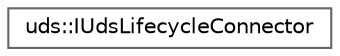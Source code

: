 digraph "Graphical Class Hierarchy"
{
 // LATEX_PDF_SIZE
  bgcolor="transparent";
  edge [fontname=Helvetica,fontsize=10,labelfontname=Helvetica,labelfontsize=10];
  node [fontname=Helvetica,fontsize=10,shape=box,height=0.2,width=0.4];
  rankdir="LR";
  Node0 [id="Node000000",label="uds::IUdsLifecycleConnector",height=0.2,width=0.4,color="grey40", fillcolor="white", style="filled",URL="$d8/d01/classuds_1_1IUdsLifecycleConnector.html",tooltip=" "];
}
